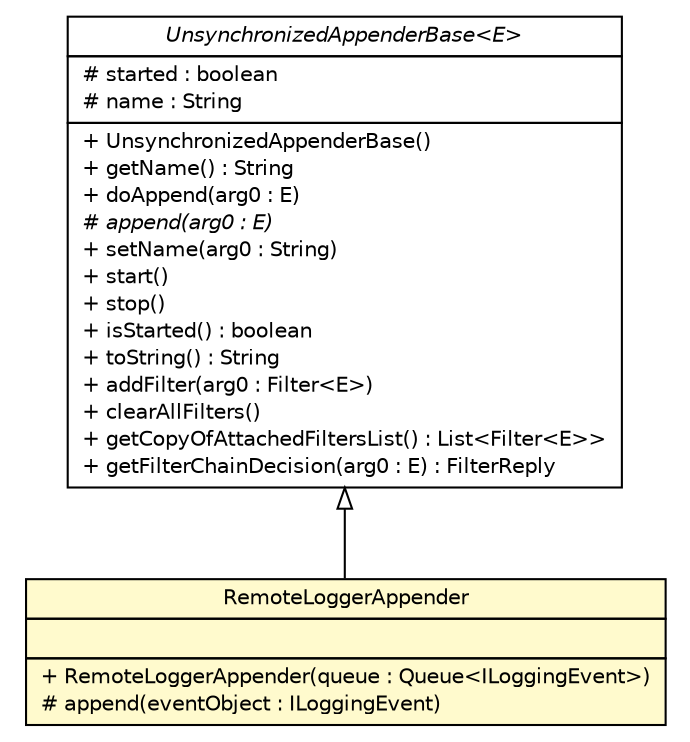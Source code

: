 #!/usr/local/bin/dot
#
# Class diagram 
# Generated by UMLGraph version R5_6 (http://www.umlgraph.org/)
#

digraph G {
	edge [fontname="Helvetica",fontsize=10,labelfontname="Helvetica",labelfontsize=10];
	node [fontname="Helvetica",fontsize=10,shape=plaintext];
	nodesep=0.25;
	ranksep=0.5;
	// sorcer.platform.logger.RemoteLoggerAppender
	c423712 [label=<<table title="sorcer.platform.logger.RemoteLoggerAppender" border="0" cellborder="1" cellspacing="0" cellpadding="2" port="p" bgcolor="lemonChiffon" href="./RemoteLoggerAppender.html">
		<tr><td><table border="0" cellspacing="0" cellpadding="1">
<tr><td align="center" balign="center"> RemoteLoggerAppender </td></tr>
		</table></td></tr>
		<tr><td><table border="0" cellspacing="0" cellpadding="1">
<tr><td align="left" balign="left">  </td></tr>
		</table></td></tr>
		<tr><td><table border="0" cellspacing="0" cellpadding="1">
<tr><td align="left" balign="left"> + RemoteLoggerAppender(queue : Queue&lt;ILoggingEvent&gt;) </td></tr>
<tr><td align="left" balign="left"> # append(eventObject : ILoggingEvent) </td></tr>
		</table></td></tr>
		</table>>, URL="./RemoteLoggerAppender.html", fontname="Helvetica", fontcolor="black", fontsize=10.0];
	//sorcer.platform.logger.RemoteLoggerAppender extends ch.qos.logback.core.UnsynchronizedAppenderBase<ch.qos.logback.classic.spi.ILoggingEvent>
	c423741:p -> c423712:p [dir=back,arrowtail=empty];
	// ch.qos.logback.core.UnsynchronizedAppenderBase<E>
	c423741 [label=<<table title="ch.qos.logback.core.UnsynchronizedAppenderBase" border="0" cellborder="1" cellspacing="0" cellpadding="2" port="p">
		<tr><td><table border="0" cellspacing="0" cellpadding="1">
<tr><td align="center" balign="center"><font face="Helvetica-Oblique"> UnsynchronizedAppenderBase&lt;E&gt; </font></td></tr>
		</table></td></tr>
		<tr><td><table border="0" cellspacing="0" cellpadding="1">
<tr><td align="left" balign="left"> # started : boolean </td></tr>
<tr><td align="left" balign="left"> # name : String </td></tr>
		</table></td></tr>
		<tr><td><table border="0" cellspacing="0" cellpadding="1">
<tr><td align="left" balign="left"> + UnsynchronizedAppenderBase() </td></tr>
<tr><td align="left" balign="left"> + getName() : String </td></tr>
<tr><td align="left" balign="left"> + doAppend(arg0 : E) </td></tr>
<tr><td align="left" balign="left"><font face="Helvetica-Oblique" point-size="10.0"> # append(arg0 : E) </font></td></tr>
<tr><td align="left" balign="left"> + setName(arg0 : String) </td></tr>
<tr><td align="left" balign="left"> + start() </td></tr>
<tr><td align="left" balign="left"> + stop() </td></tr>
<tr><td align="left" balign="left"> + isStarted() : boolean </td></tr>
<tr><td align="left" balign="left"> + toString() : String </td></tr>
<tr><td align="left" balign="left"> + addFilter(arg0 : Filter&lt;E&gt;) </td></tr>
<tr><td align="left" balign="left"> + clearAllFilters() </td></tr>
<tr><td align="left" balign="left"> + getCopyOfAttachedFiltersList() : List&lt;Filter&lt;E&gt;&gt; </td></tr>
<tr><td align="left" balign="left"> + getFilterChainDecision(arg0 : E) : FilterReply </td></tr>
		</table></td></tr>
		</table>>, URL="null", fontname="Helvetica", fontcolor="black", fontsize=10.0];
}

